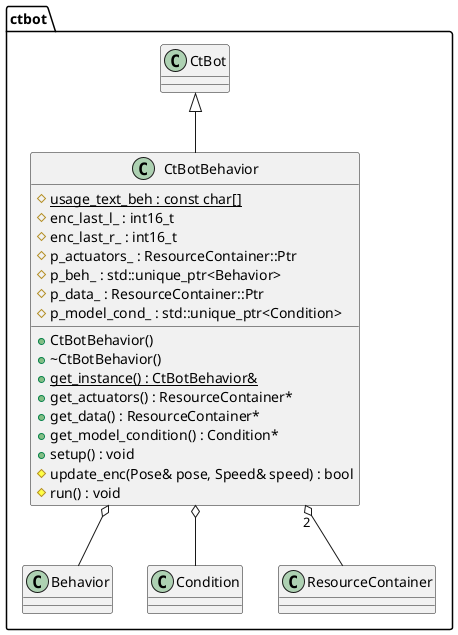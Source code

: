@startuml ctbot_behavior

namespace ctbot {
    class CtBotBehavior {
        +CtBotBehavior()
        +~CtBotBehavior()
        +{static} get_instance() : CtBotBehavior&
        +get_actuators() : ResourceContainer*
        +get_data() : ResourceContainer*
        +get_model_condition() : Condition*
        +setup() : void
        #update_enc(Pose& pose, Speed& speed) : bool
        #run() : void
        #{static} usage_text_beh : const char[]
        #enc_last_l_ : int16_t
        #enc_last_r_ : int16_t
        #p_actuators_ : ResourceContainer::Ptr
        #p_beh_ : std::unique_ptr<Behavior>
        #p_data_ : ResourceContainer::Ptr
        #p_model_cond_ : std::unique_ptr<Condition>
    }

    CtBot <|-- CtBotBehavior
    CtBotBehavior o-- Behavior
    CtBotBehavior o-- Condition
    CtBotBehavior "2" o-- ResourceContainer
}

@enduml

